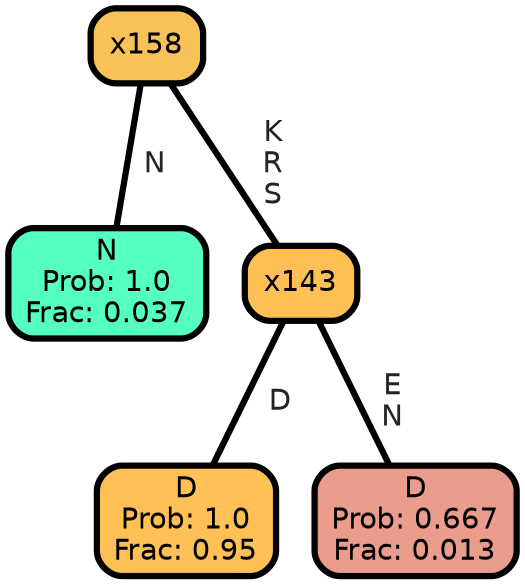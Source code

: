 graph Tree {
node [shape=box, style="filled, rounded",color="black",penwidth="3",fontcolor="black",                 fontname=helvetica] ;
graph [ranksep="0 equally", splines=straight,                 bgcolor=transparent, dpi=200] ;
edge [fontname=helvetica, fontweight=bold,fontcolor=grey14,color=black] ;
0 [label="N
Prob: 1.0
Frac: 0.037", fillcolor="#55ffc1"] ;
1 [label="x158", fillcolor="#f8c259"] ;
2 [label="D
Prob: 1.0
Frac: 0.95", fillcolor="#ffc155"] ;
3 [label="x143", fillcolor="#fec055"] ;
4 [label="D
Prob: 0.667
Frac: 0.013", fillcolor="#ea9d8d"] ;
1 -- 0 [label=" N",penwidth=3] ;
1 -- 3 [label=" K\n R\n S",penwidth=3] ;
3 -- 2 [label=" D",penwidth=3] ;
3 -- 4 [label=" E\n N",penwidth=3] ;
{rank = same;}}